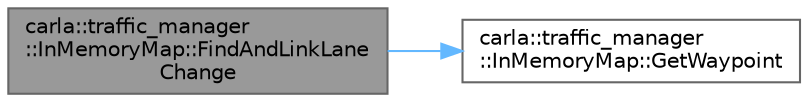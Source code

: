 digraph "carla::traffic_manager::InMemoryMap::FindAndLinkLaneChange"
{
 // INTERACTIVE_SVG=YES
 // LATEX_PDF_SIZE
  bgcolor="transparent";
  edge [fontname=Helvetica,fontsize=10,labelfontname=Helvetica,labelfontsize=10];
  node [fontname=Helvetica,fontsize=10,shape=box,height=0.2,width=0.4];
  rankdir="LR";
  Node1 [id="Node000001",label="carla::traffic_manager\l::InMemoryMap::FindAndLinkLane\lChange",height=0.2,width=0.4,color="gray40", fillcolor="grey60", style="filled", fontcolor="black",tooltip="This method is used to find and place lane change links."];
  Node1 -> Node2 [id="edge1_Node000001_Node000002",color="steelblue1",style="solid",tooltip=" "];
  Node2 [id="Node000002",label="carla::traffic_manager\l::InMemoryMap::GetWaypoint",height=0.2,width=0.4,color="grey40", fillcolor="white", style="filled",URL="$da/d07/classcarla_1_1traffic__manager_1_1InMemoryMap.html#ac803a9af9504a69b695244881581279a",tooltip="This method returns the closest waypoint to a given location on the map."];
}
